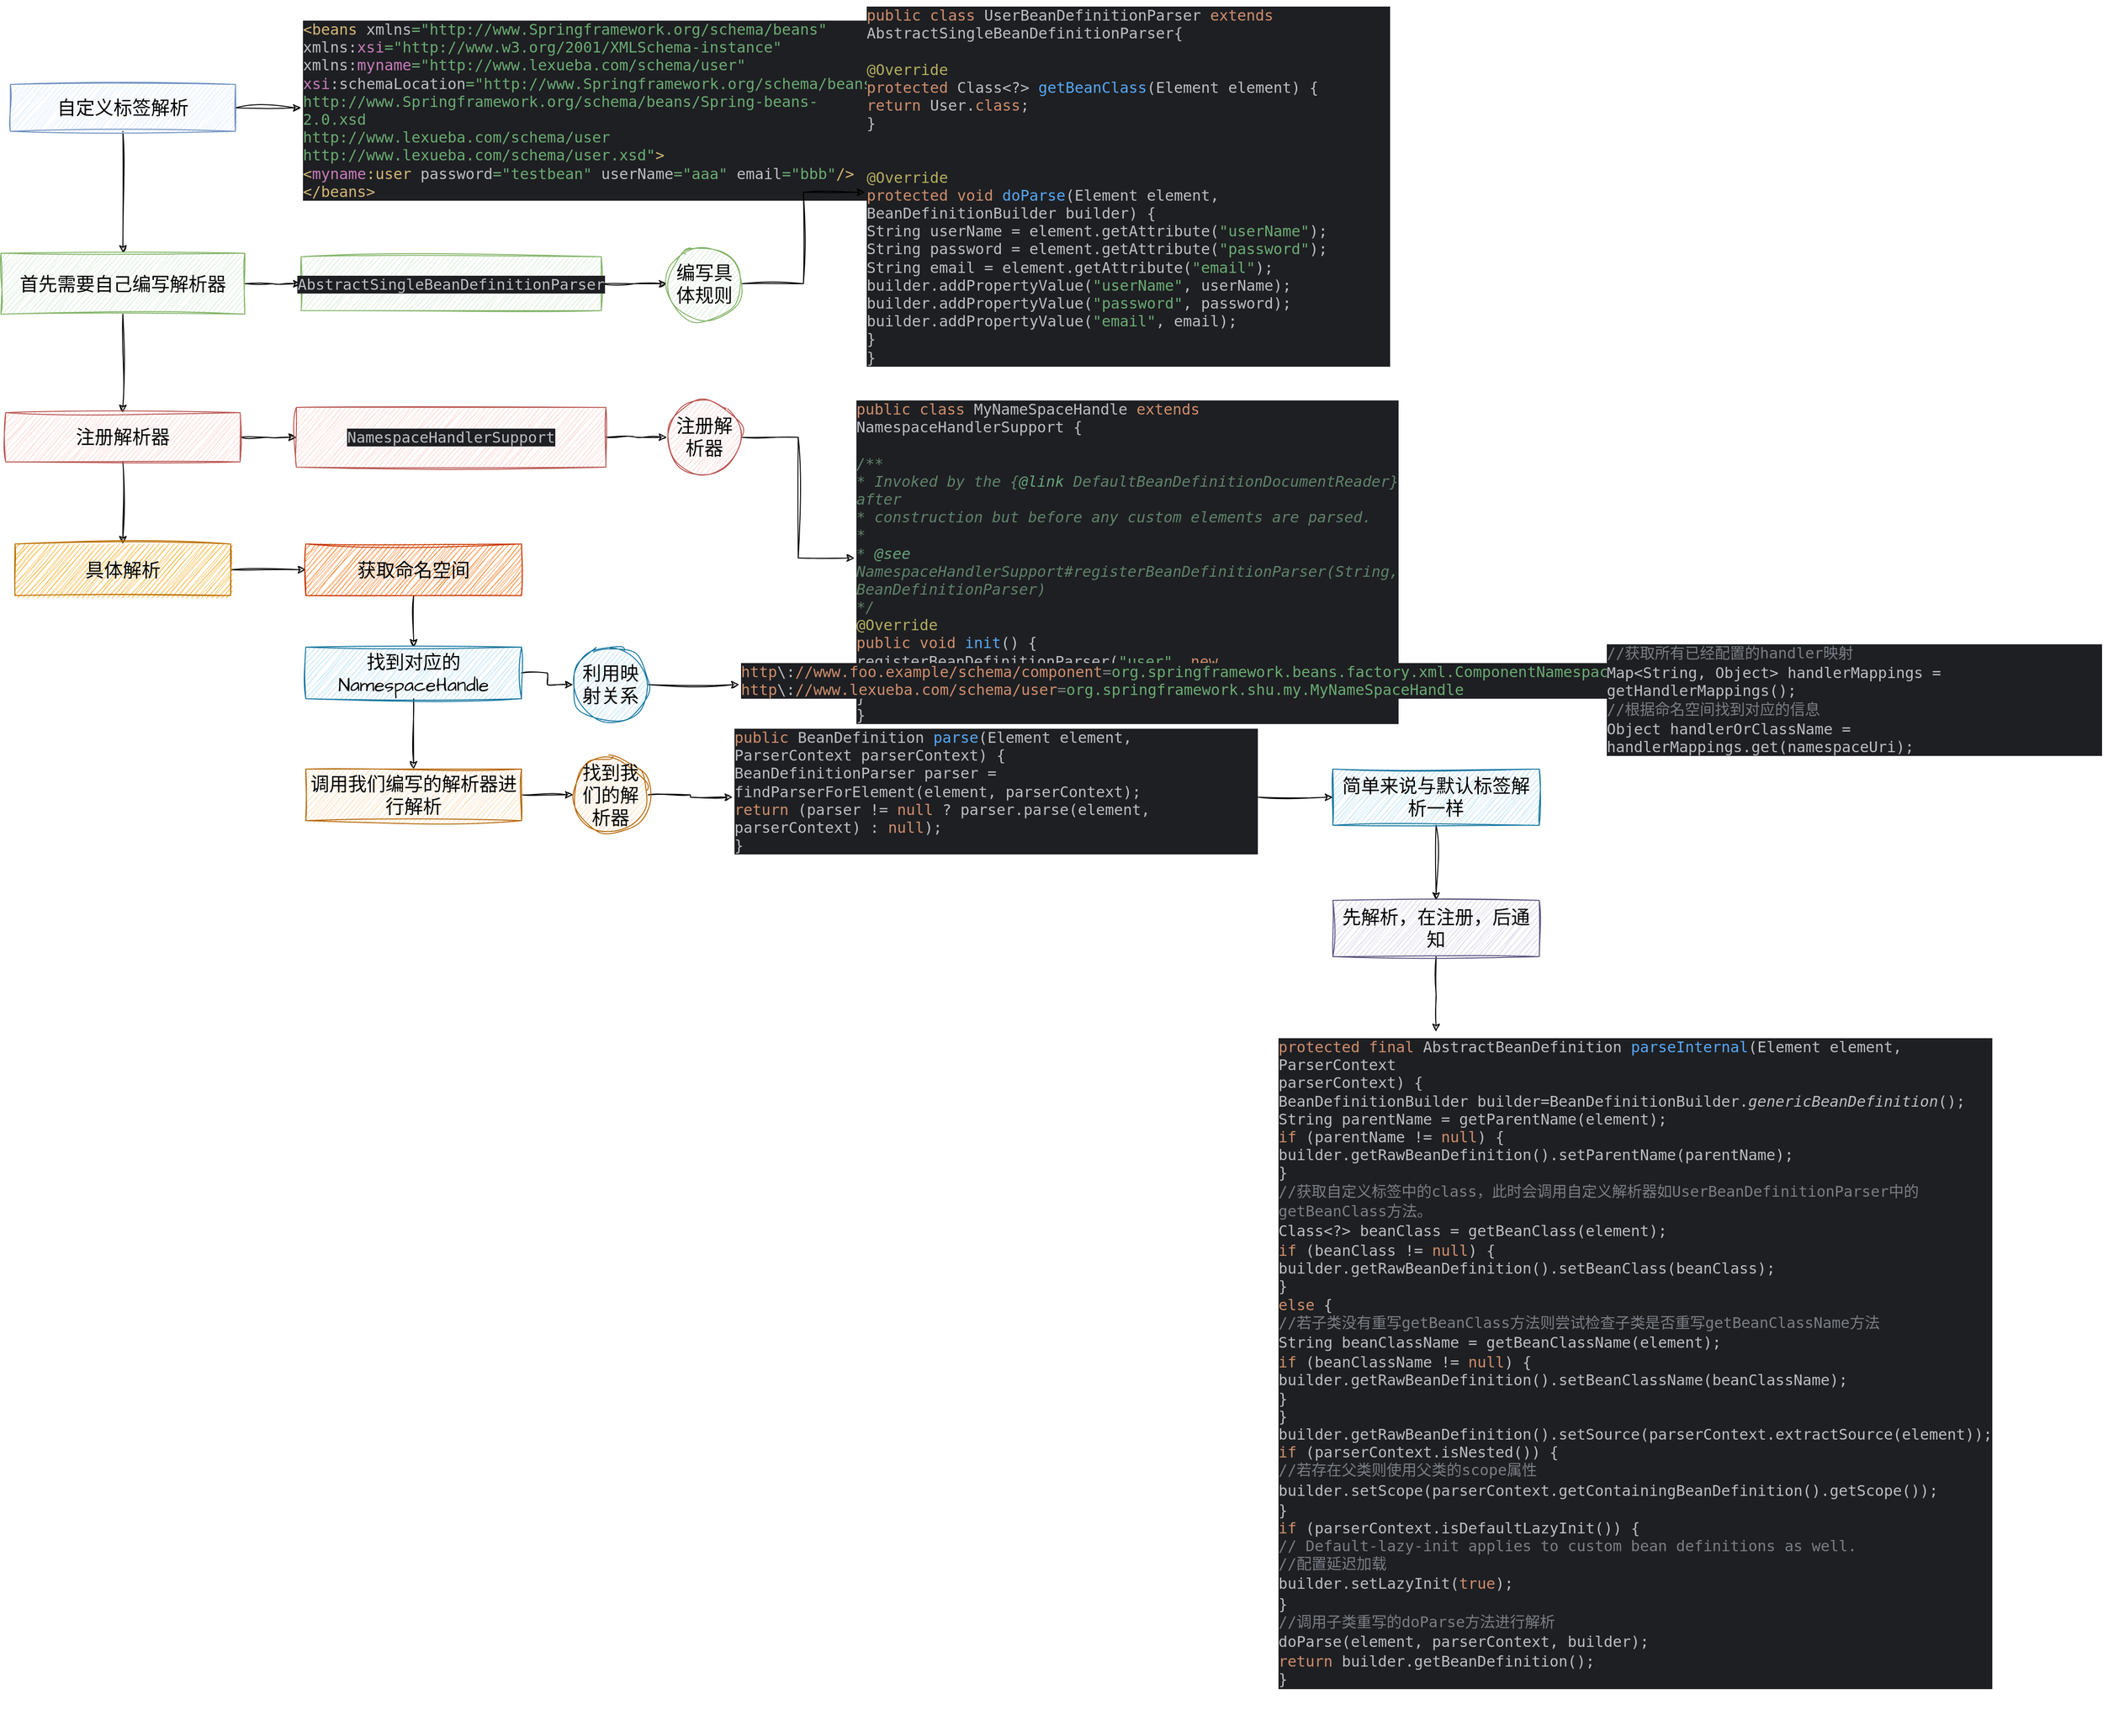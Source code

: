 <mxfile version="21.6.5" type="device">
  <diagram name="第 1 页" id="bAtDtEG7R3DhO82xSn1B">
    <mxGraphModel dx="714" dy="423" grid="1" gridSize="10" guides="1" tooltips="1" connect="1" arrows="1" fold="1" page="1" pageScale="1" pageWidth="827" pageHeight="1169" math="0" shadow="0">
      <root>
        <mxCell id="0" />
        <mxCell id="1" parent="0" />
        <mxCell id="lg4MdsnYSZJ5lws4MwA0-3" style="edgeStyle=orthogonalEdgeStyle;rounded=0;sketch=1;hachureGap=4;jiggle=2;curveFitting=1;orthogonalLoop=1;jettySize=auto;html=1;exitX=1;exitY=0.5;exitDx=0;exitDy=0;entryX=0;entryY=0.5;entryDx=0;entryDy=0;fontFamily=Architects Daughter;fontSource=https%3A%2F%2Ffonts.googleapis.com%2Fcss%3Ffamily%3DArchitects%2BDaughter;fontSize=16;" edge="1" parent="1" source="lg4MdsnYSZJ5lws4MwA0-1" target="lg4MdsnYSZJ5lws4MwA0-2">
          <mxGeometry relative="1" as="geometry" />
        </mxCell>
        <mxCell id="lg4MdsnYSZJ5lws4MwA0-5" value="" style="edgeStyle=orthogonalEdgeStyle;rounded=0;sketch=1;hachureGap=4;jiggle=2;curveFitting=1;orthogonalLoop=1;jettySize=auto;html=1;fontFamily=Architects Daughter;fontSource=https%3A%2F%2Ffonts.googleapis.com%2Fcss%3Ffamily%3DArchitects%2BDaughter;fontSize=16;" edge="1" parent="1" source="lg4MdsnYSZJ5lws4MwA0-1" target="lg4MdsnYSZJ5lws4MwA0-4">
          <mxGeometry relative="1" as="geometry" />
        </mxCell>
        <mxCell id="lg4MdsnYSZJ5lws4MwA0-1" value="自定义标签解析" style="rounded=0;whiteSpace=wrap;html=1;sketch=1;hachureGap=4;jiggle=2;curveFitting=1;fontFamily=Architects Daughter;fontSource=https%3A%2F%2Ffonts.googleapis.com%2Fcss%3Ffamily%3DArchitects%2BDaughter;fontSize=20;fillColor=#dae8fc;strokeColor=#6c8ebf;" vertex="1" parent="1">
          <mxGeometry x="50" y="90" width="240" height="50" as="geometry" />
        </mxCell>
        <mxCell id="lg4MdsnYSZJ5lws4MwA0-2" value="&lt;div style=&quot;background-color: rgb(30, 31, 34); color: rgb(188, 190, 196); font-family: &amp;quot;JetBrains Mono&amp;quot;, monospace; font-size: 12pt;&quot;&gt;&lt;span style=&quot;color:#d5b778;&quot;&gt;&amp;lt;beans &lt;/span&gt;xmlns&lt;span style=&quot;color:#6aab73;&quot;&gt;=&quot;http://www.Springframework.org/schema/beans&quot;&lt;br&gt;&lt;/span&gt;&lt;span style=&quot;color:#6aab73;&quot;&gt;       &lt;/span&gt;xmlns:&lt;span style=&quot;color:#c77dbb;&quot;&gt;xsi&lt;/span&gt;&lt;span style=&quot;color:#6aab73;&quot;&gt;=&quot;http://www.w3.org/2001/XMLSchema-instance&quot;&lt;br&gt;&lt;/span&gt;&lt;span style=&quot;color:#6aab73;&quot;&gt;       &lt;/span&gt;xmlns:&lt;span style=&quot;color:#c77dbb;&quot;&gt;myname&lt;/span&gt;&lt;span style=&quot;color:#6aab73;&quot;&gt;=&quot;http://www.lexueba.com/schema/user&quot;&lt;br&gt;&lt;/span&gt;&lt;span style=&quot;color:#6aab73;&quot;&gt;       &lt;/span&gt;&lt;span style=&quot;color:#c77dbb;&quot;&gt;xsi&lt;/span&gt;:schemaLocation&lt;span style=&quot;color:#6aab73;&quot;&gt;=&quot;http://www.Springframework.org/schema/beans&lt;br&gt;&lt;/span&gt;&lt;span style=&quot;color:#6aab73;&quot;&gt;       http://www.Springframework.org/schema/beans/Spring-beans-2.0.xsd&lt;br&gt;&lt;/span&gt;&lt;span style=&quot;color:#6aab73;&quot;&gt;       http://www.lexueba.com/schema/user http://www.lexueba.com/schema/user.xsd&quot;&lt;/span&gt;&lt;span style=&quot;color:#d5b778;&quot;&gt;&amp;gt;&lt;br&gt;&lt;/span&gt;&lt;span style=&quot;color:#d5b778;&quot;&gt;    &amp;lt;&lt;/span&gt;&lt;span style=&quot;color:#c77dbb;&quot;&gt;myname&lt;/span&gt;&lt;span style=&quot;color:#d5b778;&quot;&gt;:user &lt;/span&gt;password&lt;span style=&quot;color:#6aab73;&quot;&gt;=&quot;testbean&quot; &lt;/span&gt;userName&lt;span style=&quot;color:#6aab73;&quot;&gt;=&quot;aaa&quot; &lt;/span&gt;email&lt;span style=&quot;color:#6aab73;&quot;&gt;=&quot;bbb&quot;&lt;/span&gt;&lt;span style=&quot;color:#d5b778;&quot;&gt;/&amp;gt;&lt;br&gt;&lt;/span&gt;&lt;span style=&quot;color:#d5b778;&quot;&gt;&amp;lt;/beans&amp;gt;&lt;/span&gt;&lt;/div&gt;" style="text;whiteSpace=wrap;html=1;fontSize=20;fontFamily=Architects Daughter;" vertex="1" parent="1">
          <mxGeometry x="360" y="15" width="560" height="200" as="geometry" />
        </mxCell>
        <mxCell id="lg4MdsnYSZJ5lws4MwA0-9" value="" style="edgeStyle=orthogonalEdgeStyle;rounded=0;sketch=1;hachureGap=4;jiggle=2;curveFitting=1;orthogonalLoop=1;jettySize=auto;html=1;fontFamily=Architects Daughter;fontSource=https%3A%2F%2Ffonts.googleapis.com%2Fcss%3Ffamily%3DArchitects%2BDaughter;fontSize=16;" edge="1" parent="1" source="lg4MdsnYSZJ5lws4MwA0-4" target="lg4MdsnYSZJ5lws4MwA0-8">
          <mxGeometry relative="1" as="geometry" />
        </mxCell>
        <mxCell id="lg4MdsnYSZJ5lws4MwA0-15" value="" style="edgeStyle=orthogonalEdgeStyle;rounded=0;sketch=1;hachureGap=4;jiggle=2;curveFitting=1;orthogonalLoop=1;jettySize=auto;html=1;fontFamily=Architects Daughter;fontSource=https%3A%2F%2Ffonts.googleapis.com%2Fcss%3Ffamily%3DArchitects%2BDaughter;fontSize=16;" edge="1" parent="1" source="lg4MdsnYSZJ5lws4MwA0-4" target="lg4MdsnYSZJ5lws4MwA0-14">
          <mxGeometry relative="1" as="geometry" />
        </mxCell>
        <mxCell id="lg4MdsnYSZJ5lws4MwA0-4" value="首先需要自己编写解析器" style="whiteSpace=wrap;html=1;fontSize=20;fontFamily=Architects Daughter;fillColor=#d5e8d4;strokeColor=#82b366;rounded=0;sketch=1;hachureGap=4;jiggle=2;curveFitting=1;fontSource=https%3A%2F%2Ffonts.googleapis.com%2Fcss%3Ffamily%3DArchitects%2BDaughter;" vertex="1" parent="1">
          <mxGeometry x="40" y="270" width="260" height="65" as="geometry" />
        </mxCell>
        <mxCell id="lg4MdsnYSZJ5lws4MwA0-11" value="" style="edgeStyle=orthogonalEdgeStyle;rounded=0;sketch=1;hachureGap=4;jiggle=2;curveFitting=1;orthogonalLoop=1;jettySize=auto;html=1;fontFamily=Architects Daughter;fontSource=https%3A%2F%2Ffonts.googleapis.com%2Fcss%3Ffamily%3DArchitects%2BDaughter;fontSize=16;" edge="1" parent="1" source="lg4MdsnYSZJ5lws4MwA0-8" target="lg4MdsnYSZJ5lws4MwA0-10">
          <mxGeometry relative="1" as="geometry" />
        </mxCell>
        <mxCell id="lg4MdsnYSZJ5lws4MwA0-8" value="&lt;div style=&quot;background-color: rgb(30, 31, 34); color: rgb(188, 190, 196); font-family: &amp;quot;JetBrains Mono&amp;quot;, monospace; font-size: 12pt;&quot;&gt;AbstractSingleBeanDefinitionParser&lt;/div&gt;" style="whiteSpace=wrap;html=1;fontSize=20;fontFamily=Architects Daughter;fillColor=#d5e8d4;strokeColor=#82b366;rounded=0;sketch=1;hachureGap=4;jiggle=2;curveFitting=1;fontSource=https%3A%2F%2Ffonts.googleapis.com%2Fcss%3Ffamily%3DArchitects%2BDaughter;" vertex="1" parent="1">
          <mxGeometry x="360" y="273.75" width="320" height="57.5" as="geometry" />
        </mxCell>
        <mxCell id="lg4MdsnYSZJ5lws4MwA0-13" style="edgeStyle=orthogonalEdgeStyle;rounded=0;sketch=1;hachureGap=4;jiggle=2;curveFitting=1;orthogonalLoop=1;jettySize=auto;html=1;exitX=1;exitY=0.5;exitDx=0;exitDy=0;entryX=0;entryY=0.5;entryDx=0;entryDy=0;fontFamily=Architects Daughter;fontSource=https%3A%2F%2Ffonts.googleapis.com%2Fcss%3Ffamily%3DArchitects%2BDaughter;fontSize=16;" edge="1" parent="1" source="lg4MdsnYSZJ5lws4MwA0-10" target="lg4MdsnYSZJ5lws4MwA0-12">
          <mxGeometry relative="1" as="geometry" />
        </mxCell>
        <mxCell id="lg4MdsnYSZJ5lws4MwA0-10" value="编写具体规则" style="ellipse;whiteSpace=wrap;html=1;fontSize=20;fontFamily=Architects Daughter;fillColor=#d5e8d4;strokeColor=#82b366;rounded=0;sketch=1;hachureGap=4;jiggle=2;curveFitting=1;fontSource=https%3A%2F%2Ffonts.googleapis.com%2Fcss%3Ffamily%3DArchitects%2BDaughter;" vertex="1" parent="1">
          <mxGeometry x="750" y="262.5" width="80" height="80" as="geometry" />
        </mxCell>
        <mxCell id="lg4MdsnYSZJ5lws4MwA0-12" value="&lt;div style=&quot;background-color: rgb(30, 31, 34); color: rgb(188, 190, 196); font-family: &amp;quot;JetBrains Mono&amp;quot;, monospace; font-size: 12pt;&quot;&gt;&lt;span style=&quot;color:#cf8e6d;&quot;&gt;public class &lt;/span&gt;UserBeanDefinitionParser &lt;span style=&quot;color:#cf8e6d;&quot;&gt;extends &lt;/span&gt;AbstractSingleBeanDefinitionParser{&lt;br&gt;&lt;br&gt;    &lt;span style=&quot;color:#b3ae60;&quot;&gt;@Override&lt;br&gt;&lt;/span&gt;&lt;span style=&quot;color:#b3ae60;&quot;&gt;    &lt;/span&gt;&lt;span style=&quot;color:#cf8e6d;&quot;&gt;protected &lt;/span&gt;Class&amp;lt;?&amp;gt; &lt;span style=&quot;color:#56a8f5;&quot;&gt;getBeanClass&lt;/span&gt;(Element element) {&lt;br&gt;       &lt;span style=&quot;color:#cf8e6d;&quot;&gt;return &lt;/span&gt;User.&lt;span style=&quot;color:#cf8e6d;&quot;&gt;class&lt;/span&gt;;&lt;br&gt;    }&lt;br&gt;&lt;br&gt;&lt;br&gt;    &lt;span style=&quot;color:#b3ae60;&quot;&gt;@Override&lt;br&gt;&lt;/span&gt;&lt;span style=&quot;color:#b3ae60;&quot;&gt;    &lt;/span&gt;&lt;span style=&quot;color:#cf8e6d;&quot;&gt;protected void &lt;/span&gt;&lt;span style=&quot;color:#56a8f5;&quot;&gt;doParse&lt;/span&gt;(Element element, BeanDefinitionBuilder builder) {&lt;br&gt;       String userName = element.getAttribute(&lt;span style=&quot;color:#6aab73;&quot;&gt;&quot;userName&quot;&lt;/span&gt;);&lt;br&gt;       String password = element.getAttribute(&lt;span style=&quot;color:#6aab73;&quot;&gt;&quot;password&quot;&lt;/span&gt;);&lt;br&gt;       String email = element.getAttribute(&lt;span style=&quot;color:#6aab73;&quot;&gt;&quot;email&quot;&lt;/span&gt;);&lt;br&gt;       builder.addPropertyValue(&lt;span style=&quot;color:#6aab73;&quot;&gt;&quot;userName&quot;&lt;/span&gt;, userName);&lt;br&gt;       builder.addPropertyValue(&lt;span style=&quot;color:#6aab73;&quot;&gt;&quot;password&quot;&lt;/span&gt;, password);&lt;br&gt;       builder.addPropertyValue(&lt;span style=&quot;color:#6aab73;&quot;&gt;&quot;email&quot;&lt;/span&gt;, email);&lt;br&gt;    }&lt;br&gt;}&lt;/div&gt;" style="text;whiteSpace=wrap;html=1;fontSize=20;fontFamily=Architects Daughter;" vertex="1" parent="1">
          <mxGeometry x="961" width="560" height="410" as="geometry" />
        </mxCell>
        <mxCell id="lg4MdsnYSZJ5lws4MwA0-17" value="" style="edgeStyle=orthogonalEdgeStyle;rounded=0;sketch=1;hachureGap=4;jiggle=2;curveFitting=1;orthogonalLoop=1;jettySize=auto;html=1;fontFamily=Architects Daughter;fontSource=https%3A%2F%2Ffonts.googleapis.com%2Fcss%3Ffamily%3DArchitects%2BDaughter;fontSize=16;" edge="1" parent="1" source="lg4MdsnYSZJ5lws4MwA0-14" target="lg4MdsnYSZJ5lws4MwA0-16">
          <mxGeometry relative="1" as="geometry" />
        </mxCell>
        <mxCell id="lg4MdsnYSZJ5lws4MwA0-23" value="" style="edgeStyle=orthogonalEdgeStyle;rounded=0;sketch=1;hachureGap=4;jiggle=2;curveFitting=1;orthogonalLoop=1;jettySize=auto;html=1;fontFamily=Architects Daughter;fontSource=https%3A%2F%2Ffonts.googleapis.com%2Fcss%3Ffamily%3DArchitects%2BDaughter;fontSize=16;" edge="1" parent="1" source="lg4MdsnYSZJ5lws4MwA0-14" target="lg4MdsnYSZJ5lws4MwA0-22">
          <mxGeometry relative="1" as="geometry" />
        </mxCell>
        <mxCell id="lg4MdsnYSZJ5lws4MwA0-14" value="注册解析器" style="whiteSpace=wrap;html=1;fontSize=20;fontFamily=Architects Daughter;fillColor=#f8cecc;strokeColor=#b85450;rounded=0;sketch=1;hachureGap=4;jiggle=2;curveFitting=1;fontSource=https%3A%2F%2Ffonts.googleapis.com%2Fcss%3Ffamily%3DArchitects%2BDaughter;" vertex="1" parent="1">
          <mxGeometry x="45" y="440" width="250" height="52.5" as="geometry" />
        </mxCell>
        <mxCell id="lg4MdsnYSZJ5lws4MwA0-19" value="" style="edgeStyle=orthogonalEdgeStyle;rounded=0;sketch=1;hachureGap=4;jiggle=2;curveFitting=1;orthogonalLoop=1;jettySize=auto;html=1;fontFamily=Architects Daughter;fontSource=https%3A%2F%2Ffonts.googleapis.com%2Fcss%3Ffamily%3DArchitects%2BDaughter;fontSize=16;" edge="1" parent="1" source="lg4MdsnYSZJ5lws4MwA0-16" target="lg4MdsnYSZJ5lws4MwA0-18">
          <mxGeometry relative="1" as="geometry" />
        </mxCell>
        <mxCell id="lg4MdsnYSZJ5lws4MwA0-16" value="&lt;div style=&quot;background-color: rgb(30, 31, 34); color: rgb(188, 190, 196); font-family: &amp;quot;JetBrains Mono&amp;quot;, monospace; font-size: 12pt;&quot;&gt;NamespaceHandlerSupport&lt;/div&gt;" style="whiteSpace=wrap;html=1;fontSize=20;fontFamily=Architects Daughter;fillColor=#f8cecc;strokeColor=#b85450;rounded=0;sketch=1;hachureGap=4;jiggle=2;curveFitting=1;fontSource=https%3A%2F%2Ffonts.googleapis.com%2Fcss%3Ffamily%3DArchitects%2BDaughter;" vertex="1" parent="1">
          <mxGeometry x="355" y="434.38" width="330" height="63.75" as="geometry" />
        </mxCell>
        <mxCell id="lg4MdsnYSZJ5lws4MwA0-21" style="edgeStyle=orthogonalEdgeStyle;rounded=0;sketch=1;hachureGap=4;jiggle=2;curveFitting=1;orthogonalLoop=1;jettySize=auto;html=1;exitX=1;exitY=0.5;exitDx=0;exitDy=0;entryX=0;entryY=0.5;entryDx=0;entryDy=0;fontFamily=Architects Daughter;fontSource=https%3A%2F%2Ffonts.googleapis.com%2Fcss%3Ffamily%3DArchitects%2BDaughter;fontSize=16;" edge="1" parent="1" source="lg4MdsnYSZJ5lws4MwA0-18" target="lg4MdsnYSZJ5lws4MwA0-20">
          <mxGeometry relative="1" as="geometry" />
        </mxCell>
        <mxCell id="lg4MdsnYSZJ5lws4MwA0-18" value="注册解析器" style="ellipse;whiteSpace=wrap;html=1;fontSize=20;fontFamily=Architects Daughter;fillColor=#f8cecc;strokeColor=#b85450;rounded=0;sketch=1;hachureGap=4;jiggle=2;curveFitting=1;fontSource=https%3A%2F%2Ffonts.googleapis.com%2Fcss%3Ffamily%3DArchitects%2BDaughter;" vertex="1" parent="1">
          <mxGeometry x="750" y="426.245" width="80" height="80" as="geometry" />
        </mxCell>
        <mxCell id="lg4MdsnYSZJ5lws4MwA0-20" value="&lt;div style=&quot;background-color: rgb(30, 31, 34); color: rgb(188, 190, 196); font-family: &amp;quot;JetBrains Mono&amp;quot;, monospace; font-size: 12pt;&quot;&gt;&lt;span style=&quot;color:#cf8e6d;&quot;&gt;public class &lt;/span&gt;MyNameSpaceHandle &lt;span style=&quot;color:#cf8e6d;&quot;&gt;extends &lt;/span&gt;NamespaceHandlerSupport {&lt;br&gt;&lt;br&gt;    &lt;span style=&quot;color:#5f826b;font-style:italic;&quot;&gt;/**&lt;br&gt;&lt;/span&gt;&lt;span style=&quot;color:#5f826b;font-style:italic;&quot;&gt;     * Invoked by the {&lt;/span&gt;&lt;span style=&quot;color:#67a37c;font-style:italic;&quot;&gt;@link &lt;/span&gt;&lt;span style=&quot;color:#5f826b;font-style:italic;&quot;&gt;DefaultBeanDefinitionDocumentReader} after&lt;br&gt;&lt;/span&gt;&lt;span style=&quot;color:#5f826b;font-style:italic;&quot;&gt;     * construction but before any custom elements are parsed.&lt;br&gt;&lt;/span&gt;&lt;span style=&quot;color:#5f826b;font-style:italic;&quot;&gt;     *&lt;br&gt;&lt;/span&gt;&lt;span style=&quot;color:#5f826b;font-style:italic;&quot;&gt;     * &lt;/span&gt;&lt;span style=&quot;color:#67a37c;font-style:italic;&quot;&gt;@see &lt;/span&gt;&lt;span style=&quot;color:#5f826b;font-style:italic;&quot;&gt;NamespaceHandlerSupport#registerBeanDefinitionParser(String, BeanDefinitionParser)&lt;br&gt;&lt;/span&gt;&lt;span style=&quot;color:#5f826b;font-style:italic;&quot;&gt;     */&lt;br&gt;&lt;/span&gt;&lt;span style=&quot;color:#5f826b;font-style:italic;&quot;&gt;    &lt;/span&gt;&lt;span style=&quot;color:#b3ae60;&quot;&gt;@Override&lt;br&gt;&lt;/span&gt;&lt;span style=&quot;color:#b3ae60;&quot;&gt;    &lt;/span&gt;&lt;span style=&quot;color:#cf8e6d;&quot;&gt;public void &lt;/span&gt;&lt;span style=&quot;color:#56a8f5;&quot;&gt;init&lt;/span&gt;() {&lt;br&gt;       registerBeanDefinitionParser(&lt;span style=&quot;color:#6aab73;&quot;&gt;&quot;user&quot;&lt;/span&gt;, &lt;span style=&quot;color:#cf8e6d;&quot;&gt;new &lt;/span&gt;UserBeanDefinitionParser());&lt;br&gt;    }&lt;br&gt;}&lt;br&gt;&lt;/div&gt;" style="text;whiteSpace=wrap;html=1;fontSize=20;fontFamily=Architects Daughter;" vertex="1" parent="1">
          <mxGeometry x="950" y="420" width="560" height="350" as="geometry" />
        </mxCell>
        <mxCell id="lg4MdsnYSZJ5lws4MwA0-25" value="" style="edgeStyle=orthogonalEdgeStyle;rounded=0;sketch=1;hachureGap=4;jiggle=2;curveFitting=1;orthogonalLoop=1;jettySize=auto;html=1;fontFamily=Architects Daughter;fontSource=https%3A%2F%2Ffonts.googleapis.com%2Fcss%3Ffamily%3DArchitects%2BDaughter;fontSize=16;" edge="1" parent="1" source="lg4MdsnYSZJ5lws4MwA0-22" target="lg4MdsnYSZJ5lws4MwA0-24">
          <mxGeometry relative="1" as="geometry" />
        </mxCell>
        <mxCell id="lg4MdsnYSZJ5lws4MwA0-22" value="具体解析" style="whiteSpace=wrap;html=1;fontSize=20;fontFamily=Architects Daughter;fillColor=#f0a30a;strokeColor=#BD7000;rounded=0;sketch=1;hachureGap=4;jiggle=2;curveFitting=1;fontSource=https%3A%2F%2Ffonts.googleapis.com%2Fcss%3Ffamily%3DArchitects%2BDaughter;fontColor=#000000;" vertex="1" parent="1">
          <mxGeometry x="55" y="580" width="230" height="55" as="geometry" />
        </mxCell>
        <mxCell id="lg4MdsnYSZJ5lws4MwA0-29" value="" style="edgeStyle=orthogonalEdgeStyle;rounded=0;sketch=1;hachureGap=4;jiggle=2;curveFitting=1;orthogonalLoop=1;jettySize=auto;html=1;fontFamily=Architects Daughter;fontSource=https%3A%2F%2Ffonts.googleapis.com%2Fcss%3Ffamily%3DArchitects%2BDaughter;fontSize=16;" edge="1" parent="1" source="lg4MdsnYSZJ5lws4MwA0-24" target="lg4MdsnYSZJ5lws4MwA0-28">
          <mxGeometry relative="1" as="geometry" />
        </mxCell>
        <mxCell id="lg4MdsnYSZJ5lws4MwA0-24" value="获取命名空间" style="whiteSpace=wrap;html=1;fontSize=20;fontFamily=Architects Daughter;fillColor=#fa6800;strokeColor=#C73500;rounded=0;sketch=1;hachureGap=4;jiggle=2;curveFitting=1;fontSource=https%3A%2F%2Ffonts.googleapis.com%2Fcss%3Ffamily%3DArchitects%2BDaughter;fontColor=#000000;" vertex="1" parent="1">
          <mxGeometry x="365" y="580" width="230" height="55" as="geometry" />
        </mxCell>
        <mxCell id="lg4MdsnYSZJ5lws4MwA0-31" value="" style="edgeStyle=orthogonalEdgeStyle;rounded=0;sketch=1;hachureGap=4;jiggle=2;curveFitting=1;orthogonalLoop=1;jettySize=auto;html=1;fontFamily=Architects Daughter;fontSource=https%3A%2F%2Ffonts.googleapis.com%2Fcss%3Ffamily%3DArchitects%2BDaughter;fontSize=16;" edge="1" parent="1" source="lg4MdsnYSZJ5lws4MwA0-28" target="lg4MdsnYSZJ5lws4MwA0-30">
          <mxGeometry relative="1" as="geometry" />
        </mxCell>
        <mxCell id="lg4MdsnYSZJ5lws4MwA0-33" value="" style="edgeStyle=orthogonalEdgeStyle;rounded=0;sketch=1;hachureGap=4;jiggle=2;curveFitting=1;orthogonalLoop=1;jettySize=auto;html=1;fontFamily=Architects Daughter;fontSource=https%3A%2F%2Ffonts.googleapis.com%2Fcss%3Ffamily%3DArchitects%2BDaughter;fontSize=16;" edge="1" parent="1" source="lg4MdsnYSZJ5lws4MwA0-28" target="lg4MdsnYSZJ5lws4MwA0-32">
          <mxGeometry relative="1" as="geometry" />
        </mxCell>
        <mxCell id="lg4MdsnYSZJ5lws4MwA0-28" value="找到对应的NamespaceHandle" style="whiteSpace=wrap;html=1;fontSize=20;fontFamily=Architects Daughter;fillColor=#b1ddf0;strokeColor=#10739e;rounded=0;sketch=1;hachureGap=4;jiggle=2;curveFitting=1;fontSource=https%3A%2F%2Ffonts.googleapis.com%2Fcss%3Ffamily%3DArchitects%2BDaughter;" vertex="1" parent="1">
          <mxGeometry x="365" y="690" width="230" height="55" as="geometry" />
        </mxCell>
        <mxCell id="lg4MdsnYSZJ5lws4MwA0-39" value="" style="edgeStyle=orthogonalEdgeStyle;rounded=0;sketch=1;hachureGap=4;jiggle=2;curveFitting=1;orthogonalLoop=1;jettySize=auto;html=1;fontFamily=Architects Daughter;fontSource=https%3A%2F%2Ffonts.googleapis.com%2Fcss%3Ffamily%3DArchitects%2BDaughter;fontSize=16;" edge="1" parent="1" source="lg4MdsnYSZJ5lws4MwA0-30" target="lg4MdsnYSZJ5lws4MwA0-38">
          <mxGeometry relative="1" as="geometry" />
        </mxCell>
        <mxCell id="lg4MdsnYSZJ5lws4MwA0-30" value="调用我们编写的解析器进行解析" style="whiteSpace=wrap;html=1;fontSize=20;fontFamily=Architects Daughter;fillColor=#fad7ac;strokeColor=#b46504;rounded=0;sketch=1;hachureGap=4;jiggle=2;curveFitting=1;fontSource=https%3A%2F%2Ffonts.googleapis.com%2Fcss%3Ffamily%3DArchitects%2BDaughter;" vertex="1" parent="1">
          <mxGeometry x="365" y="820" width="230" height="55" as="geometry" />
        </mxCell>
        <mxCell id="lg4MdsnYSZJ5lws4MwA0-35" style="edgeStyle=orthogonalEdgeStyle;rounded=0;sketch=1;hachureGap=4;jiggle=2;curveFitting=1;orthogonalLoop=1;jettySize=auto;html=1;entryX=0;entryY=0.5;entryDx=0;entryDy=0;fontFamily=Architects Daughter;fontSource=https%3A%2F%2Ffonts.googleapis.com%2Fcss%3Ffamily%3DArchitects%2BDaughter;fontSize=16;" edge="1" parent="1" source="lg4MdsnYSZJ5lws4MwA0-32" target="lg4MdsnYSZJ5lws4MwA0-34">
          <mxGeometry relative="1" as="geometry" />
        </mxCell>
        <mxCell id="lg4MdsnYSZJ5lws4MwA0-32" value="利用映射关系" style="ellipse;whiteSpace=wrap;html=1;fontSize=20;fontFamily=Architects Daughter;fillColor=#b1ddf0;strokeColor=#10739e;rounded=0;sketch=1;hachureGap=4;jiggle=2;curveFitting=1;fontSource=https%3A%2F%2Ffonts.googleapis.com%2Fcss%3Ffamily%3DArchitects%2BDaughter;" vertex="1" parent="1">
          <mxGeometry x="650" y="690" width="80" height="80" as="geometry" />
        </mxCell>
        <mxCell id="lg4MdsnYSZJ5lws4MwA0-37" style="edgeStyle=orthogonalEdgeStyle;rounded=0;sketch=1;hachureGap=4;jiggle=2;curveFitting=1;orthogonalLoop=1;jettySize=auto;html=1;fontFamily=Architects Daughter;fontSource=https%3A%2F%2Ffonts.googleapis.com%2Fcss%3Ffamily%3DArchitects%2BDaughter;fontSize=16;" edge="1" parent="1" source="lg4MdsnYSZJ5lws4MwA0-34" target="lg4MdsnYSZJ5lws4MwA0-36">
          <mxGeometry relative="1" as="geometry" />
        </mxCell>
        <mxCell id="lg4MdsnYSZJ5lws4MwA0-34" value="&lt;div style=&quot;background-color: rgb(30, 31, 34); color: rgb(188, 190, 196); font-family: &amp;quot;JetBrains Mono&amp;quot;, monospace; font-size: 12pt;&quot;&gt;&lt;span style=&quot;color:#cf8e6d;&quot;&gt;http&lt;/span&gt;\:&lt;span style=&quot;color:#cf8e6d;&quot;&gt;//www.foo.example/schema/component&lt;/span&gt;&lt;span style=&quot;color:#808080;&quot;&gt;=&lt;/span&gt;&lt;span style=&quot;color:#6aab73;&quot;&gt;org.springframework.beans.factory.xml.ComponentNamespaceHandler&lt;br&gt;&lt;/span&gt;&lt;span style=&quot;color:#cf8e6d;&quot;&gt;http&lt;/span&gt;\:&lt;span style=&quot;color:#cf8e6d;&quot;&gt;//www.lexueba.com/schema/user&lt;/span&gt;&lt;span style=&quot;color:#808080;&quot;&gt;=&lt;/span&gt;&lt;span style=&quot;color:#6aab73;&quot;&gt;org.springframework.shu.my.MyNameSpaceHandle&lt;/span&gt;&lt;/div&gt;" style="text;whiteSpace=wrap;html=1;fontSize=20;fontFamily=Architects Daughter;" vertex="1" parent="1">
          <mxGeometry x="827" y="700" width="853" height="60" as="geometry" />
        </mxCell>
        <mxCell id="lg4MdsnYSZJ5lws4MwA0-36" value="&lt;div style=&quot;background-color: rgb(30, 31, 34); color: rgb(188, 190, 196); font-family: &amp;quot;JetBrains Mono&amp;quot;, monospace; font-size: 12pt;&quot;&gt;&lt;span style=&quot;color:#7a7e85;&quot;&gt;//&lt;/span&gt;&lt;span style=&quot;color:#7a7e85;font-family:&#39;Courier New&#39;,monospace;&quot;&gt;获取所有已经配置的&lt;/span&gt;&lt;span style=&quot;color:#7a7e85;&quot;&gt;handler&lt;/span&gt;&lt;span style=&quot;color:#7a7e85;font-family:&#39;Courier New&#39;,monospace;&quot;&gt;映射&lt;br&gt;&lt;/span&gt;Map&amp;lt;String, Object&amp;gt; handlerMappings = getHandlerMappings();&lt;br&gt;&lt;span style=&quot;color:#7a7e85;&quot;&gt;//&lt;/span&gt;&lt;span style=&quot;color:#7a7e85;font-family:&#39;Courier New&#39;,monospace;&quot;&gt;根据命名空间找到对应的信息&lt;br&gt;&lt;/span&gt;Object handlerOrClassName = handlerMappings.get(namespaceUri);&lt;/div&gt;" style="text;whiteSpace=wrap;html=1;fontSize=20;fontFamily=Architects Daughter;" vertex="1" parent="1">
          <mxGeometry x="1750" y="680" width="530" height="100" as="geometry" />
        </mxCell>
        <mxCell id="lg4MdsnYSZJ5lws4MwA0-43" style="edgeStyle=orthogonalEdgeStyle;rounded=0;sketch=1;hachureGap=4;jiggle=2;curveFitting=1;orthogonalLoop=1;jettySize=auto;html=1;exitX=1;exitY=0.5;exitDx=0;exitDy=0;entryX=0;entryY=0.5;entryDx=0;entryDy=0;fontFamily=Architects Daughter;fontSource=https%3A%2F%2Ffonts.googleapis.com%2Fcss%3Ffamily%3DArchitects%2BDaughter;fontSize=16;" edge="1" parent="1" source="lg4MdsnYSZJ5lws4MwA0-38" target="lg4MdsnYSZJ5lws4MwA0-42">
          <mxGeometry relative="1" as="geometry" />
        </mxCell>
        <mxCell id="lg4MdsnYSZJ5lws4MwA0-38" value="找到我们的解析器" style="ellipse;whiteSpace=wrap;html=1;fontSize=20;fontFamily=Architects Daughter;fillColor=#fad7ac;strokeColor=#b46504;rounded=0;sketch=1;hachureGap=4;jiggle=2;curveFitting=1;fontSource=https%3A%2F%2Ffonts.googleapis.com%2Fcss%3Ffamily%3DArchitects%2BDaughter;" vertex="1" parent="1">
          <mxGeometry x="650" y="807.5" width="80" height="80" as="geometry" />
        </mxCell>
        <mxCell id="lg4MdsnYSZJ5lws4MwA0-45" value="" style="edgeStyle=orthogonalEdgeStyle;rounded=0;sketch=1;hachureGap=4;jiggle=2;curveFitting=1;orthogonalLoop=1;jettySize=auto;html=1;fontFamily=Architects Daughter;fontSource=https%3A%2F%2Ffonts.googleapis.com%2Fcss%3Ffamily%3DArchitects%2BDaughter;fontSize=16;" edge="1" parent="1" source="lg4MdsnYSZJ5lws4MwA0-42" target="lg4MdsnYSZJ5lws4MwA0-44">
          <mxGeometry relative="1" as="geometry" />
        </mxCell>
        <mxCell id="lg4MdsnYSZJ5lws4MwA0-42" value="&lt;div style=&quot;background-color: rgb(30, 31, 34); color: rgb(188, 190, 196); font-family: &amp;quot;JetBrains Mono&amp;quot;, monospace; font-size: 12pt;&quot;&gt;&lt;span style=&quot;color:#cf8e6d;&quot;&gt;public &lt;/span&gt;BeanDefinition &lt;span style=&quot;color:#56a8f5;&quot;&gt;parse&lt;/span&gt;(Element element, ParserContext parserContext) {&lt;br&gt;    BeanDefinitionParser parser = findParserForElement(element, parserContext);&lt;br&gt;    &lt;span style=&quot;color:#cf8e6d;&quot;&gt;return &lt;/span&gt;(parser != &lt;span style=&quot;color:#cf8e6d;&quot;&gt;null &lt;/span&gt;? parser.parse(element, parserContext) : &lt;span style=&quot;color:#cf8e6d;&quot;&gt;null&lt;/span&gt;);&lt;br&gt;}&lt;/div&gt;" style="text;whiteSpace=wrap;html=1;fontSize=20;fontFamily=Architects Daughter;" vertex="1" parent="1">
          <mxGeometry x="820" y="770" width="560" height="160" as="geometry" />
        </mxCell>
        <mxCell id="lg4MdsnYSZJ5lws4MwA0-47" value="" style="edgeStyle=orthogonalEdgeStyle;rounded=0;sketch=1;hachureGap=4;jiggle=2;curveFitting=1;orthogonalLoop=1;jettySize=auto;html=1;fontFamily=Architects Daughter;fontSource=https%3A%2F%2Ffonts.googleapis.com%2Fcss%3Ffamily%3DArchitects%2BDaughter;fontSize=16;" edge="1" parent="1" source="lg4MdsnYSZJ5lws4MwA0-44" target="lg4MdsnYSZJ5lws4MwA0-46">
          <mxGeometry relative="1" as="geometry" />
        </mxCell>
        <mxCell id="lg4MdsnYSZJ5lws4MwA0-44" value="简单来说与默认标签解析一样" style="whiteSpace=wrap;html=1;sketch=1;hachureGap=4;jiggle=2;curveFitting=1;fontFamily=Architects Daughter;fontSource=https%3A%2F%2Ffonts.googleapis.com%2Fcss%3Ffamily%3DArchitects%2BDaughter;fontSize=20;fillColor=#b1ddf0;strokeColor=#10739e;" vertex="1" parent="1">
          <mxGeometry x="1460" y="820" width="220" height="60" as="geometry" />
        </mxCell>
        <mxCell id="lg4MdsnYSZJ5lws4MwA0-49" value="" style="edgeStyle=orthogonalEdgeStyle;rounded=0;sketch=1;hachureGap=4;jiggle=2;curveFitting=1;orthogonalLoop=1;jettySize=auto;html=1;fontFamily=Architects Daughter;fontSource=https%3A%2F%2Ffonts.googleapis.com%2Fcss%3Ffamily%3DArchitects%2BDaughter;fontSize=16;" edge="1" parent="1" source="lg4MdsnYSZJ5lws4MwA0-46">
          <mxGeometry relative="1" as="geometry">
            <mxPoint x="1570" y="1100" as="targetPoint" />
          </mxGeometry>
        </mxCell>
        <mxCell id="lg4MdsnYSZJ5lws4MwA0-46" value="先解析，在注册，后通知" style="whiteSpace=wrap;html=1;sketch=1;hachureGap=4;jiggle=2;curveFitting=1;fontFamily=Architects Daughter;fontSource=https%3A%2F%2Ffonts.googleapis.com%2Fcss%3Ffamily%3DArchitects%2BDaughter;fontSize=20;fillColor=#d0cee2;strokeColor=#56517e;" vertex="1" parent="1">
          <mxGeometry x="1460" y="960" width="220" height="60" as="geometry" />
        </mxCell>
        <mxCell id="lg4MdsnYSZJ5lws4MwA0-52" value="&lt;div style=&quot;background-color: rgb(30, 31, 34); color: rgb(188, 190, 196); font-family: &amp;quot;JetBrains Mono&amp;quot;, monospace; font-size: 12pt;&quot;&gt;&lt;span style=&quot;color:#cf8e6d;&quot;&gt;protected  final  &lt;/span&gt;AbstractBeanDefinition  &lt;span style=&quot;color:#56a8f5;&quot;&gt;parseInternal&lt;/span&gt;(Element  element,  ParserContext&lt;br&gt;       parserContext) {&lt;br&gt;    BeanDefinitionBuilder builder=BeanDefinitionBuilder.&lt;span style=&quot;font-style:italic;&quot;&gt;genericBeanDefinition&lt;/span&gt;();&lt;br&gt;    String parentName = getParentName(element);&lt;br&gt;    &lt;span style=&quot;color:#cf8e6d;&quot;&gt;if &lt;/span&gt;(parentName != &lt;span style=&quot;color:#cf8e6d;&quot;&gt;null&lt;/span&gt;) {&lt;br&gt;       builder.getRawBeanDefinition().setParentName(parentName);&lt;br&gt;    }&lt;br&gt;    &lt;span style=&quot;color:#7a7e85;&quot;&gt;//&lt;/span&gt;&lt;span style=&quot;color:#7a7e85;font-family:&#39;Courier New&#39;,monospace;&quot;&gt;获取自定义标签中的&lt;/span&gt;&lt;span style=&quot;color:#7a7e85;&quot;&gt;class&lt;/span&gt;&lt;span style=&quot;color:#7a7e85;font-family:&#39;Courier New&#39;,monospace;&quot;&gt;，此时会调用自定义解析器如&lt;/span&gt;&lt;span style=&quot;color:#7a7e85;&quot;&gt;UserBeanDefinitionParser&lt;/span&gt;&lt;span style=&quot;color:#7a7e85;font-family:&#39;Courier New&#39;,monospace;&quot;&gt;中的&lt;/span&gt;&lt;span style=&quot;color:#7a7e85;&quot;&gt;getBeanClass&lt;/span&gt;&lt;span style=&quot;color:#7a7e85;font-family:&#39;Courier New&#39;,monospace;&quot;&gt;方法。&lt;br&gt;&lt;/span&gt;&lt;span style=&quot;color:#7a7e85;font-family:&#39;Courier New&#39;,monospace;&quot;&gt;    &lt;/span&gt;Class&amp;lt;?&amp;gt; beanClass = getBeanClass(element);&lt;br&gt;    &lt;span style=&quot;color:#cf8e6d;&quot;&gt;if &lt;/span&gt;(beanClass != &lt;span style=&quot;color:#cf8e6d;&quot;&gt;null&lt;/span&gt;) {&lt;br&gt;       builder.getRawBeanDefinition().setBeanClass(beanClass);&lt;br&gt;    }&lt;br&gt;    &lt;span style=&quot;color:#cf8e6d;&quot;&gt;else &lt;/span&gt;{&lt;br&gt;       &lt;span style=&quot;color:#7a7e85;&quot;&gt;//&lt;/span&gt;&lt;span style=&quot;color:#7a7e85;font-family:&#39;Courier New&#39;,monospace;&quot;&gt;若子类没有重写&lt;/span&gt;&lt;span style=&quot;color:#7a7e85;&quot;&gt;getBeanClass&lt;/span&gt;&lt;span style=&quot;color:#7a7e85;font-family:&#39;Courier New&#39;,monospace;&quot;&gt;方法则尝试检查子类是否重写&lt;/span&gt;&lt;span style=&quot;color:#7a7e85;&quot;&gt;getBeanClassName&lt;/span&gt;&lt;span style=&quot;color:#7a7e85;font-family:&#39;Courier New&#39;,monospace;&quot;&gt;方法&lt;br&gt;&lt;/span&gt;&lt;span style=&quot;color:#7a7e85;font-family:&#39;Courier New&#39;,monospace;&quot;&gt;       &lt;/span&gt;String beanClassName = getBeanClassName(element);&lt;br&gt;       &lt;span style=&quot;color:#cf8e6d;&quot;&gt;if &lt;/span&gt;(beanClassName != &lt;span style=&quot;color:#cf8e6d;&quot;&gt;null&lt;/span&gt;) {&lt;br&gt;          builder.getRawBeanDefinition().setBeanClassName(beanClassName);&lt;br&gt;       }&lt;br&gt;    }&lt;br&gt;    builder.getRawBeanDefinition().setSource(parserContext.extractSource(element));&lt;br&gt;    &lt;span style=&quot;color:#cf8e6d;&quot;&gt;if &lt;/span&gt;(parserContext.isNested()) {&lt;br&gt;       &lt;span style=&quot;color:#7a7e85;&quot;&gt;//&lt;/span&gt;&lt;span style=&quot;color:#7a7e85;font-family:&#39;Courier New&#39;,monospace;&quot;&gt;若存在父类则使用父类的&lt;/span&gt;&lt;span style=&quot;color:#7a7e85;&quot;&gt;scope&lt;/span&gt;&lt;span style=&quot;color:#7a7e85;font-family:&#39;Courier New&#39;,monospace;&quot;&gt;属性&lt;br&gt;&lt;/span&gt;&lt;span style=&quot;color:#7a7e85;font-family:&#39;Courier New&#39;,monospace;&quot;&gt;       &lt;/span&gt;builder.setScope(parserContext.getContainingBeanDefinition().getScope());&lt;br&gt;    }&lt;br&gt;    &lt;span style=&quot;color:#cf8e6d;&quot;&gt;if &lt;/span&gt;(parserContext.isDefaultLazyInit()) {&lt;br&gt;       &lt;span style=&quot;color:#7a7e85;&quot;&gt;// Default-lazy-init applies to custom bean definitions as well.&lt;br&gt;&lt;/span&gt;&lt;span style=&quot;color:#7a7e85;&quot;&gt;       //&lt;/span&gt;&lt;span style=&quot;color:#7a7e85;font-family:&#39;Courier New&#39;,monospace;&quot;&gt;配置延迟加载&lt;br&gt;&lt;/span&gt;&lt;span style=&quot;color:#7a7e85;font-family:&#39;Courier New&#39;,monospace;&quot;&gt;       &lt;/span&gt;builder.setLazyInit(&lt;span style=&quot;color:#cf8e6d;&quot;&gt;true&lt;/span&gt;);&lt;br&gt;    }&lt;br&gt;    &lt;span style=&quot;color:#7a7e85;&quot;&gt;//&lt;/span&gt;&lt;span style=&quot;color:#7a7e85;font-family:&#39;Courier New&#39;,monospace;&quot;&gt;调用子类重写的&lt;/span&gt;&lt;span style=&quot;color:#7a7e85;&quot;&gt;doParse&lt;/span&gt;&lt;span style=&quot;color:#7a7e85;font-family:&#39;Courier New&#39;,monospace;&quot;&gt;方法进行解析&lt;br&gt;&lt;/span&gt;&lt;span style=&quot;color:#7a7e85;font-family:&#39;Courier New&#39;,monospace;&quot;&gt;    &lt;/span&gt;doParse(element, parserContext, builder);&lt;br&gt;    &lt;span style=&quot;color:#cf8e6d;&quot;&gt;return &lt;/span&gt;builder.getBeanDefinition();&lt;br&gt;}&lt;/div&gt;" style="text;whiteSpace=wrap;html=1;fontSize=20;fontFamily=Architects Daughter;" vertex="1" parent="1">
          <mxGeometry x="1400" y="1100" width="560" height="750" as="geometry" />
        </mxCell>
      </root>
    </mxGraphModel>
  </diagram>
</mxfile>
